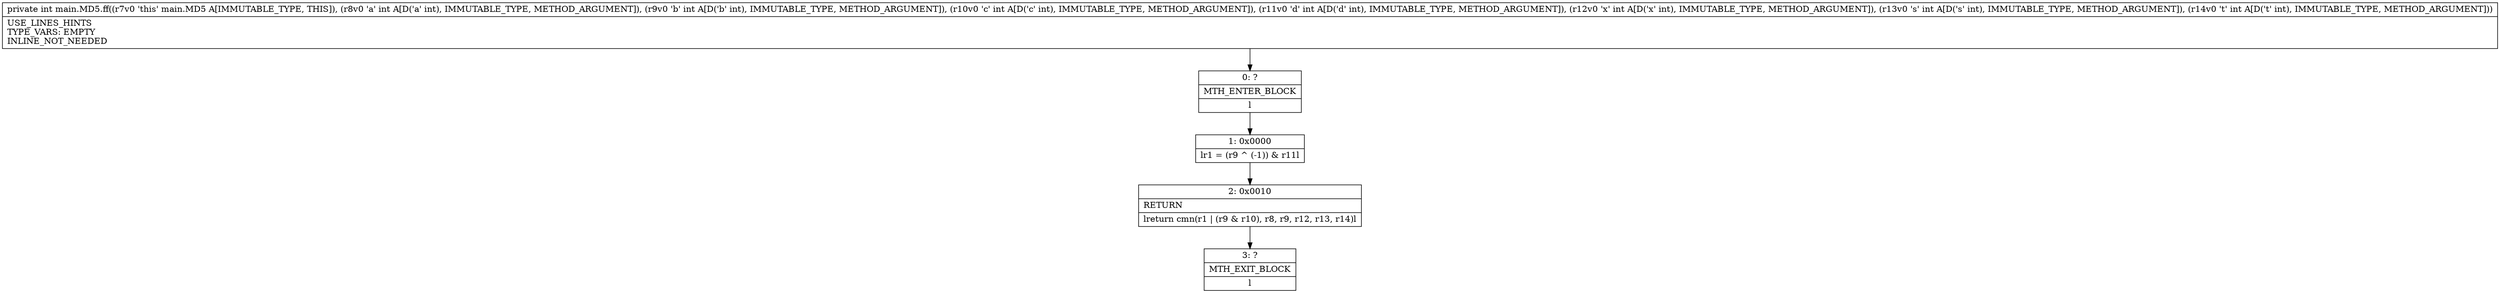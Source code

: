 digraph "CFG formain.MD5.ff(IIIIIII)I" {
Node_0 [shape=record,label="{0\:\ ?|MTH_ENTER_BLOCK\l|l}"];
Node_1 [shape=record,label="{1\:\ 0x0000|lr1 = (r9 ^ (\-1)) & r11l}"];
Node_2 [shape=record,label="{2\:\ 0x0010|RETURN\l|lreturn cmn(r1 \| (r9 & r10), r8, r9, r12, r13, r14)l}"];
Node_3 [shape=record,label="{3\:\ ?|MTH_EXIT_BLOCK\l|l}"];
MethodNode[shape=record,label="{private int main.MD5.ff((r7v0 'this' main.MD5 A[IMMUTABLE_TYPE, THIS]), (r8v0 'a' int A[D('a' int), IMMUTABLE_TYPE, METHOD_ARGUMENT]), (r9v0 'b' int A[D('b' int), IMMUTABLE_TYPE, METHOD_ARGUMENT]), (r10v0 'c' int A[D('c' int), IMMUTABLE_TYPE, METHOD_ARGUMENT]), (r11v0 'd' int A[D('d' int), IMMUTABLE_TYPE, METHOD_ARGUMENT]), (r12v0 'x' int A[D('x' int), IMMUTABLE_TYPE, METHOD_ARGUMENT]), (r13v0 's' int A[D('s' int), IMMUTABLE_TYPE, METHOD_ARGUMENT]), (r14v0 't' int A[D('t' int), IMMUTABLE_TYPE, METHOD_ARGUMENT]))  | USE_LINES_HINTS\lTYPE_VARS: EMPTY\lINLINE_NOT_NEEDED\l}"];
MethodNode -> Node_0;
Node_0 -> Node_1;
Node_1 -> Node_2;
Node_2 -> Node_3;
}

